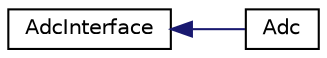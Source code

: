 digraph "Graphical Class Hierarchy"
{
  edge [fontname="Helvetica",fontsize="10",labelfontname="Helvetica",labelfontsize="10"];
  node [fontname="Helvetica",fontsize="10",shape=record];
  rankdir="LR";
  Node1 [label="AdcInterface",height=0.2,width=0.4,color="black", fillcolor="white", style="filled",URL="$d0/d58/classAdcInterface.html"];
  Node1 -> Node2 [dir="back",color="midnightblue",fontsize="10",style="solid",fontname="Helvetica"];
  Node2 [label="Adc",height=0.2,width=0.4,color="black", fillcolor="white", style="filled",URL="$da/d13/classAdc.html"];
}
